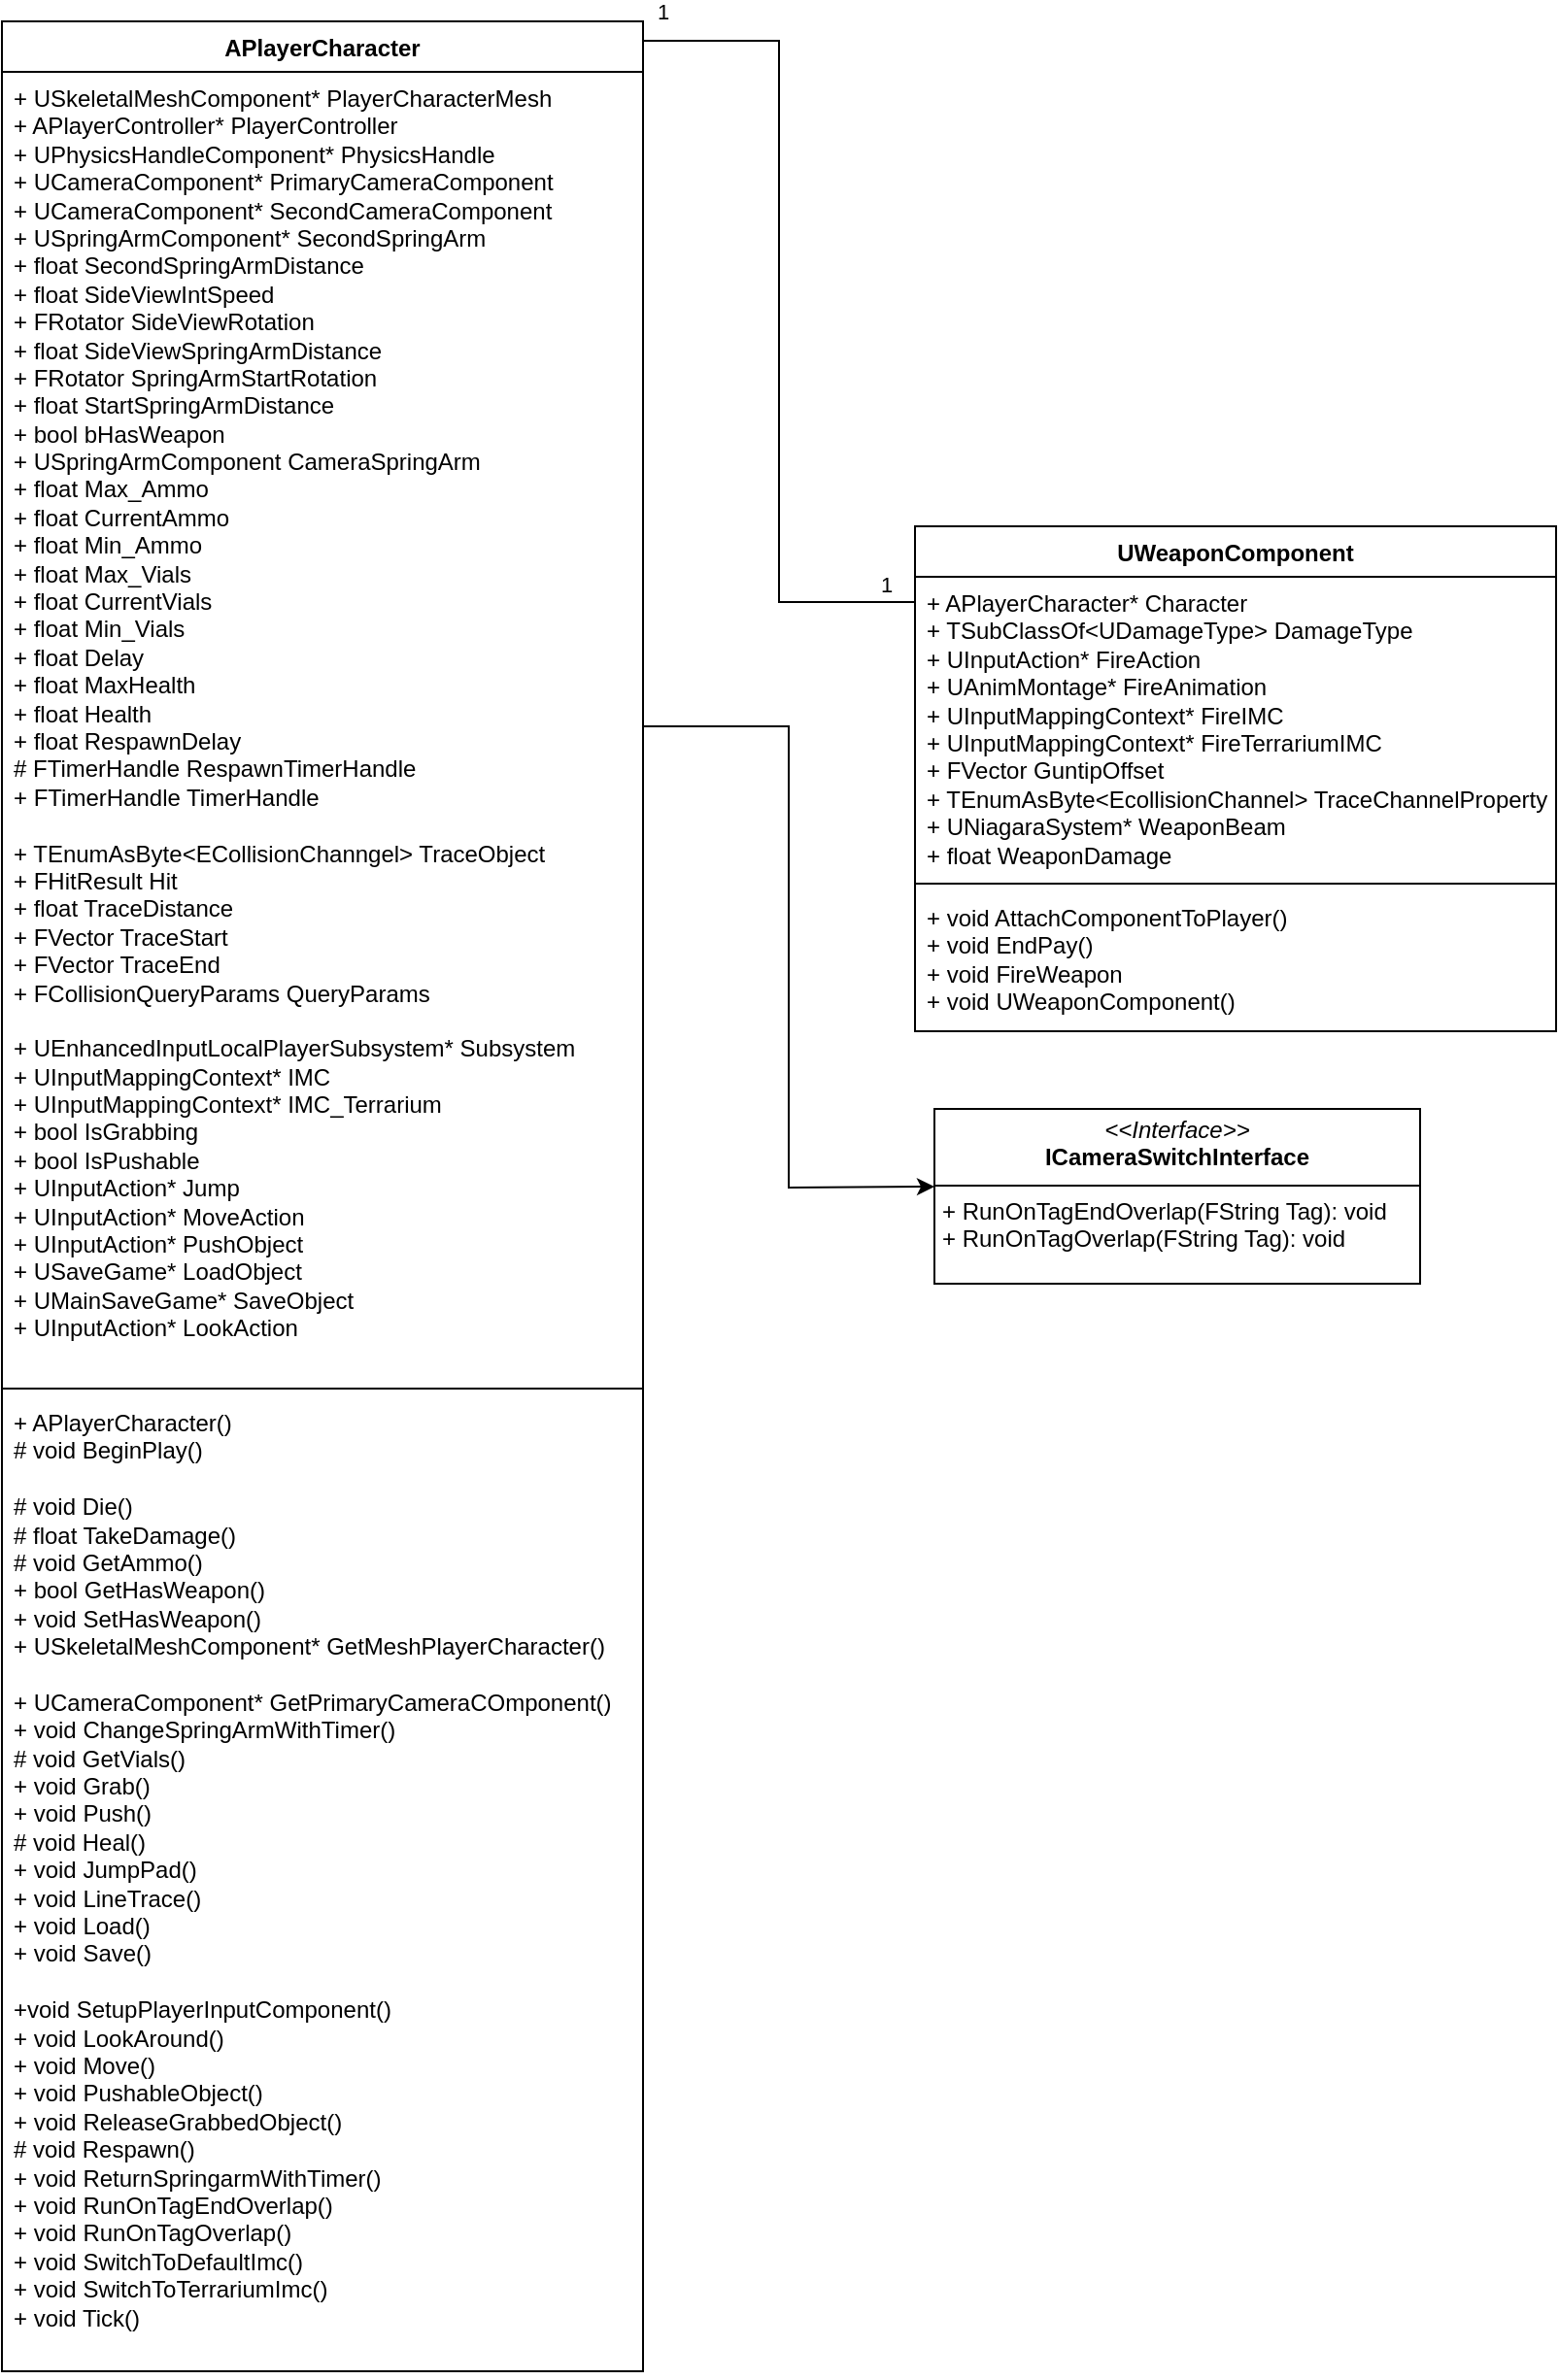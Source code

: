 <mxfile version="24.2.8" type="github">
  <diagram name="Page-1" id="zdgaAKbWMqd8TMpTbGGf">
    <mxGraphModel dx="478" dy="798" grid="1" gridSize="10" guides="1" tooltips="1" connect="1" arrows="1" fold="1" page="1" pageScale="1" pageWidth="1200" pageHeight="3000" math="0" shadow="0">
      <root>
        <mxCell id="0" />
        <mxCell id="1" parent="0" />
        <mxCell id="l-8PWlTFrOlijLcWu4DZ-1" value="APlayerCharacter" style="swimlane;fontStyle=1;align=center;verticalAlign=top;childLayout=stackLayout;horizontal=1;startSize=26;horizontalStack=0;resizeParent=1;resizeParentMax=0;resizeLast=0;collapsible=1;marginBottom=0;whiteSpace=wrap;html=1;" vertex="1" parent="1">
          <mxGeometry x="150" y="110" width="330" height="1210" as="geometry" />
        </mxCell>
        <mxCell id="l-8PWlTFrOlijLcWu4DZ-13" style="edgeStyle=orthogonalEdgeStyle;rounded=0;orthogonalLoop=1;jettySize=auto;html=1;" edge="1" parent="l-8PWlTFrOlijLcWu4DZ-1" source="l-8PWlTFrOlijLcWu4DZ-2">
          <mxGeometry relative="1" as="geometry">
            <mxPoint x="480" y="600" as="targetPoint" />
          </mxGeometry>
        </mxCell>
        <mxCell id="l-8PWlTFrOlijLcWu4DZ-2" value="&lt;div&gt;&lt;span style=&quot;background-color: initial;&quot;&gt;+ USkeletalMeshComponent* PlayerCharacterMesh&lt;/span&gt;&lt;/div&gt;&lt;div&gt;&lt;span style=&quot;background-color: initial;&quot;&gt;+ APlayerController* PlayerController&lt;/span&gt;&lt;/div&gt;&lt;div&gt;+ UPhysicsHandleComponent* PhysicsHandle&lt;/div&gt;&lt;div&gt;+ UCameraComponent* PrimaryCameraComponent&lt;/div&gt;&lt;div&gt;+ UCameraComponent* SecondCameraComponent&lt;/div&gt;&lt;div&gt;+ USpringArmComponent* SecondSpringArm&lt;/div&gt;&lt;div&gt;+ float SecondSpringArmDistance&lt;/div&gt;&lt;div&gt;+ float SideViewIntSpeed&amp;nbsp;&lt;/div&gt;&lt;div&gt;+ FRotator SideViewRotation&lt;/div&gt;&lt;div&gt;+ float SideViewSpringArmDistance&lt;/div&gt;&lt;div&gt;+ FRotator SpringArmStartRotation&lt;/div&gt;&lt;div&gt;+ float StartSpringArmDistance&lt;/div&gt;&lt;span style=&quot;background-color: initial;&quot;&gt;+ bool bHasWeapon&lt;/span&gt;&lt;div&gt;+ USpringArmComponent CameraSpringArm&lt;/div&gt;&lt;div&gt;+ float Max_Ammo&lt;/div&gt;&lt;div&gt;+ float CurrentAmmo&lt;/div&gt;&lt;div&gt;+ float Min_Ammo&lt;/div&gt;&lt;div&gt;&lt;div&gt;+ float Max_Vials&lt;/div&gt;&lt;div&gt;+ float CurrentVials&lt;/div&gt;&lt;/div&gt;&lt;div&gt;+ float Min_Vials&lt;/div&gt;&lt;div&gt;+ float Delay&lt;/div&gt;&lt;div&gt;+ float MaxHealth&lt;/div&gt;&lt;div&gt;+ float Health&lt;/div&gt;&lt;div&gt;+ float RespawnDelay&lt;/div&gt;&lt;div&gt;# FTimerHandle RespawnTimerHandle&lt;/div&gt;&lt;div&gt;+ FTimerHandle TimerHandle&lt;/div&gt;&lt;div&gt;&lt;br&gt;&lt;/div&gt;&lt;div&gt;+ TEnumAsByte&amp;lt;ECollisionChanngel&amp;gt; TraceObject&lt;/div&gt;&lt;div&gt;+ FHitResult Hit&lt;/div&gt;&lt;div&gt;+ float TraceDistance&lt;/div&gt;&lt;div&gt;+ FVector TraceStart&lt;/div&gt;&lt;div&gt;+ FVector TraceEnd&lt;/div&gt;&lt;div&gt;+ FCollisionQueryParams QueryParams&lt;/div&gt;&lt;div&gt;&lt;br&gt;&lt;/div&gt;&lt;div&gt;+ UEnhancedInputLocalPlayerSubsystem* Subsystem&lt;/div&gt;&lt;div&gt;+ UInputMappingContext* IMC&lt;/div&gt;&lt;div&gt;+ UInputMappingContext* IMC_Terrarium&lt;/div&gt;&lt;div&gt;+ bool IsGrabbing&lt;/div&gt;&lt;div&gt;+ bool IsPushable&lt;/div&gt;&lt;div&gt;+ UInputAction* Jump&lt;/div&gt;&lt;div&gt;+ UInputAction* MoveAction&lt;/div&gt;&lt;div&gt;+ UInputAction* PushObject&lt;/div&gt;&lt;div&gt;+ USaveGame* LoadObject&lt;/div&gt;&lt;div&gt;+ UMainSaveGame* SaveObject&lt;/div&gt;&lt;div&gt;+ UInputAction* LookAction&lt;/div&gt;&lt;div&gt;&lt;br&gt;&lt;/div&gt;" style="text;strokeColor=none;fillColor=none;align=left;verticalAlign=top;spacingLeft=4;spacingRight=4;overflow=hidden;rotatable=0;points=[[0,0.5],[1,0.5]];portConstraint=eastwest;whiteSpace=wrap;html=1;" vertex="1" parent="l-8PWlTFrOlijLcWu4DZ-1">
          <mxGeometry y="26" width="330" height="674" as="geometry" />
        </mxCell>
        <mxCell id="l-8PWlTFrOlijLcWu4DZ-3" value="" style="line;strokeWidth=1;fillColor=none;align=left;verticalAlign=middle;spacingTop=-1;spacingLeft=3;spacingRight=3;rotatable=0;labelPosition=right;points=[];portConstraint=eastwest;strokeColor=inherit;" vertex="1" parent="l-8PWlTFrOlijLcWu4DZ-1">
          <mxGeometry y="700" width="330" height="8" as="geometry" />
        </mxCell>
        <mxCell id="l-8PWlTFrOlijLcWu4DZ-4" value="&lt;div&gt;+ APlayerCharacter()&lt;/div&gt;&lt;div&gt;# void BeginPlay()&lt;/div&gt;&lt;div&gt;&lt;br&gt;&lt;/div&gt;&lt;div&gt;# void Die()&lt;/div&gt;&lt;div&gt;# float TakeDamage()&lt;/div&gt;&lt;div&gt;# void GetAmmo()&lt;/div&gt;&lt;div&gt;+ bool GetHasWeapon()&lt;/div&gt;&lt;div&gt;+ void SetHasWeapon()&lt;/div&gt;&lt;div&gt;+ USkeletalMeshComponent* GetMeshPlayerCharacter()&lt;/div&gt;&lt;div&gt;&lt;br&gt;&lt;/div&gt;&lt;div&gt;+ UCameraComponent* GetPrimaryCameraCOmponent()&lt;/div&gt;&lt;div&gt;+ void ChangeSpringArmWithTimer()&lt;br&gt;&lt;/div&gt;&lt;div&gt;# void GetVials()&lt;/div&gt;&lt;div&gt;+ void Grab()&lt;/div&gt;&lt;div&gt;+ void Push()&lt;/div&gt;&lt;div&gt;# void Heal()&lt;/div&gt;&lt;div&gt;+ void JumpPad()&lt;/div&gt;&lt;div&gt;+ void LineTrace()&lt;/div&gt;&lt;div&gt;+ void Load()&lt;/div&gt;&lt;div&gt;+ void Save()&lt;/div&gt;&lt;div&gt;&lt;br&gt;&lt;/div&gt;&lt;div&gt;+void SetupPlayerInputComponent()&lt;/div&gt;&lt;div&gt;+ void LookAround()&lt;/div&gt;&lt;div&gt;+ void Move()&lt;/div&gt;&lt;div&gt;+ void PushableObject()&lt;/div&gt;&lt;div&gt;+ void ReleaseGrabbedObject()&lt;/div&gt;&lt;div&gt;# void Respawn()&lt;/div&gt;&lt;div&gt;+ void ReturnSpringarmWithTimer()&lt;/div&gt;&lt;div&gt;+ void RunOnTagEndOverlap()&lt;/div&gt;&lt;div&gt;+ void RunOnTagOverlap()&lt;/div&gt;&lt;div&gt;+ void SwitchToDefaultImc()&lt;/div&gt;&lt;div&gt;+ void SwitchToTerrariumImc()&lt;/div&gt;&lt;div&gt;+ void Tick()&lt;/div&gt;" style="text;strokeColor=none;fillColor=none;align=left;verticalAlign=top;spacingLeft=4;spacingRight=4;overflow=hidden;rotatable=0;points=[[0,0.5],[1,0.5]];portConstraint=eastwest;whiteSpace=wrap;html=1;" vertex="1" parent="l-8PWlTFrOlijLcWu4DZ-1">
          <mxGeometry y="708" width="330" height="502" as="geometry" />
        </mxCell>
        <mxCell id="l-8PWlTFrOlijLcWu4DZ-6" value="UWeaponComponent" style="swimlane;fontStyle=1;align=center;verticalAlign=top;childLayout=stackLayout;horizontal=1;startSize=26;horizontalStack=0;resizeParent=1;resizeParentMax=0;resizeLast=0;collapsible=1;marginBottom=0;whiteSpace=wrap;html=1;" vertex="1" parent="1">
          <mxGeometry x="620" y="370" width="330" height="260" as="geometry" />
        </mxCell>
        <mxCell id="l-8PWlTFrOlijLcWu4DZ-7" value="+ APlayerCharacter* Character&lt;div&gt;+ TSubClassOf&amp;lt;UDamageType&amp;gt; DamageType&lt;/div&gt;&lt;div&gt;+ UInputAction* FireAction&lt;br&gt;&lt;div&gt;+ UAnimMontage* FireAnimation&lt;/div&gt;&lt;/div&gt;&lt;div&gt;+ UInputMappingContext* FireIMC&lt;/div&gt;&lt;div&gt;+ UInputMappingContext* FireTerrariumIMC&lt;/div&gt;&lt;div&gt;+ FVector GuntipOffset&lt;/div&gt;&lt;div&gt;+ TEnumAsByte&amp;lt;EcollisionChannel&amp;gt; TraceChannelProperty&lt;/div&gt;&lt;div&gt;+ UNiagaraSystem* WeaponBeam&lt;/div&gt;&lt;div&gt;+ float WeaponDamage&lt;/div&gt;" style="text;strokeColor=none;fillColor=none;align=left;verticalAlign=top;spacingLeft=4;spacingRight=4;overflow=hidden;rotatable=0;points=[[0,0.5],[1,0.5]];portConstraint=eastwest;whiteSpace=wrap;html=1;" vertex="1" parent="l-8PWlTFrOlijLcWu4DZ-6">
          <mxGeometry y="26" width="330" height="154" as="geometry" />
        </mxCell>
        <mxCell id="l-8PWlTFrOlijLcWu4DZ-8" value="" style="line;strokeWidth=1;fillColor=none;align=left;verticalAlign=middle;spacingTop=-1;spacingLeft=3;spacingRight=3;rotatable=0;labelPosition=right;points=[];portConstraint=eastwest;strokeColor=inherit;" vertex="1" parent="l-8PWlTFrOlijLcWu4DZ-6">
          <mxGeometry y="180" width="330" height="8" as="geometry" />
        </mxCell>
        <mxCell id="l-8PWlTFrOlijLcWu4DZ-9" value="+ void AttachComponentToPlayer()&lt;div&gt;+ void EndPay()&lt;/div&gt;&lt;div&gt;+ void FireWeapon&lt;/div&gt;&lt;div&gt;+ void UWeaponComponent()&lt;/div&gt;" style="text;strokeColor=none;fillColor=none;align=left;verticalAlign=top;spacingLeft=4;spacingRight=4;overflow=hidden;rotatable=0;points=[[0,0.5],[1,0.5]];portConstraint=eastwest;whiteSpace=wrap;html=1;" vertex="1" parent="l-8PWlTFrOlijLcWu4DZ-6">
          <mxGeometry y="188" width="330" height="72" as="geometry" />
        </mxCell>
        <mxCell id="l-8PWlTFrOlijLcWu4DZ-10" style="edgeStyle=orthogonalEdgeStyle;rounded=0;orthogonalLoop=1;jettySize=auto;html=1;endArrow=none;endFill=0;" edge="1" parent="1" source="l-8PWlTFrOlijLcWu4DZ-7" target="l-8PWlTFrOlijLcWu4DZ-1">
          <mxGeometry relative="1" as="geometry">
            <Array as="points">
              <mxPoint x="550" y="409" />
              <mxPoint x="550" y="120" />
            </Array>
          </mxGeometry>
        </mxCell>
        <mxCell id="l-8PWlTFrOlijLcWu4DZ-11" value="1" style="edgeLabel;html=1;align=center;verticalAlign=middle;resizable=0;points=[];" vertex="1" connectable="0" parent="l-8PWlTFrOlijLcWu4DZ-10">
          <mxGeometry x="-0.93" y="3" relative="1" as="geometry">
            <mxPoint y="-12" as="offset" />
          </mxGeometry>
        </mxCell>
        <mxCell id="l-8PWlTFrOlijLcWu4DZ-12" value="1" style="edgeLabel;html=1;align=center;verticalAlign=middle;resizable=0;points=[];" vertex="1" connectable="0" parent="l-8PWlTFrOlijLcWu4DZ-10">
          <mxGeometry x="0.914" y="2" relative="1" as="geometry">
            <mxPoint x="-9" y="-17" as="offset" />
          </mxGeometry>
        </mxCell>
        <mxCell id="l-8PWlTFrOlijLcWu4DZ-15" value="&lt;p style=&quot;margin:0px;margin-top:4px;text-align:center;&quot;&gt;&lt;i&gt;&amp;lt;&amp;lt;Interface&amp;gt;&amp;gt;&lt;/i&gt;&lt;br&gt;&lt;b&gt;ICameraSwitchInterface&lt;/b&gt;&lt;/p&gt;&lt;hr size=&quot;1&quot; style=&quot;border-style:solid;&quot;&gt;&lt;p style=&quot;margin:0px;margin-left:4px;&quot;&gt;+ RunOnTagEndOverlap(FString Tag): void&lt;br&gt;+ RunOnTagOverlap(FString Tag): void&lt;/p&gt;" style="verticalAlign=top;align=left;overflow=fill;html=1;whiteSpace=wrap;" vertex="1" parent="1">
          <mxGeometry x="630" y="670" width="250" height="90" as="geometry" />
        </mxCell>
      </root>
    </mxGraphModel>
  </diagram>
</mxfile>

